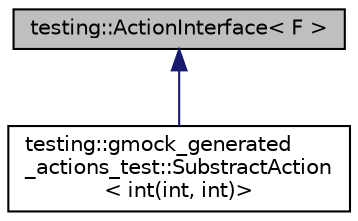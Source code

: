 digraph "testing::ActionInterface&lt; F &gt;"
{
  edge [fontname="Helvetica",fontsize="10",labelfontname="Helvetica",labelfontsize="10"];
  node [fontname="Helvetica",fontsize="10",shape=record];
  Node0 [label="testing::ActionInterface\< F \>",height=0.2,width=0.4,color="black", fillcolor="grey75", style="filled", fontcolor="black"];
  Node0 -> Node1 [dir="back",color="midnightblue",fontsize="10",style="solid",fontname="Helvetica"];
  Node1 [label="testing::gmock_generated\l_actions_test::SubstractAction\l\< int(int, int)\>",height=0.2,width=0.4,color="black", fillcolor="white", style="filled",URL="$classtesting_1_1gmock__generated__actions__test_1_1SubstractAction.html"];
}
